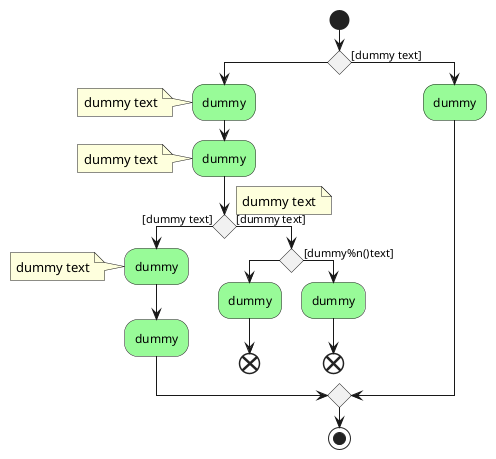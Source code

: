 {
  "sha1": "tvq2cx0r3t9i00uy88n3vghkkk7mhzr",
  "insertion": {
    "when": "2024-06-04T17:28:46.814Z",
    "user": "plantuml@gmail.com"
  }
}
@startuml
skinparam shadowing false
start
if ()
    #PaleGreen:dummy;
        note left
            dummy text
        end note
    #PaleGreen:dummy;
        note left
            dummy text
        end note
    if () then ([dummy text])
    #PaleGreen:dummy;
        note:dummy text
    #PaleGreen:dummy;
    else ([dummy text])
        note right
             dummy text
        end note
        if () then ( )
            #PaleGreen:dummy;
            end;
        else ([dummy%n()text])
            #PaleGreen:dummy;
            end;    
        endif    
    endif
else ([dummy text])
    #PaleGreen:dummy;
endif
stop
@enduml
